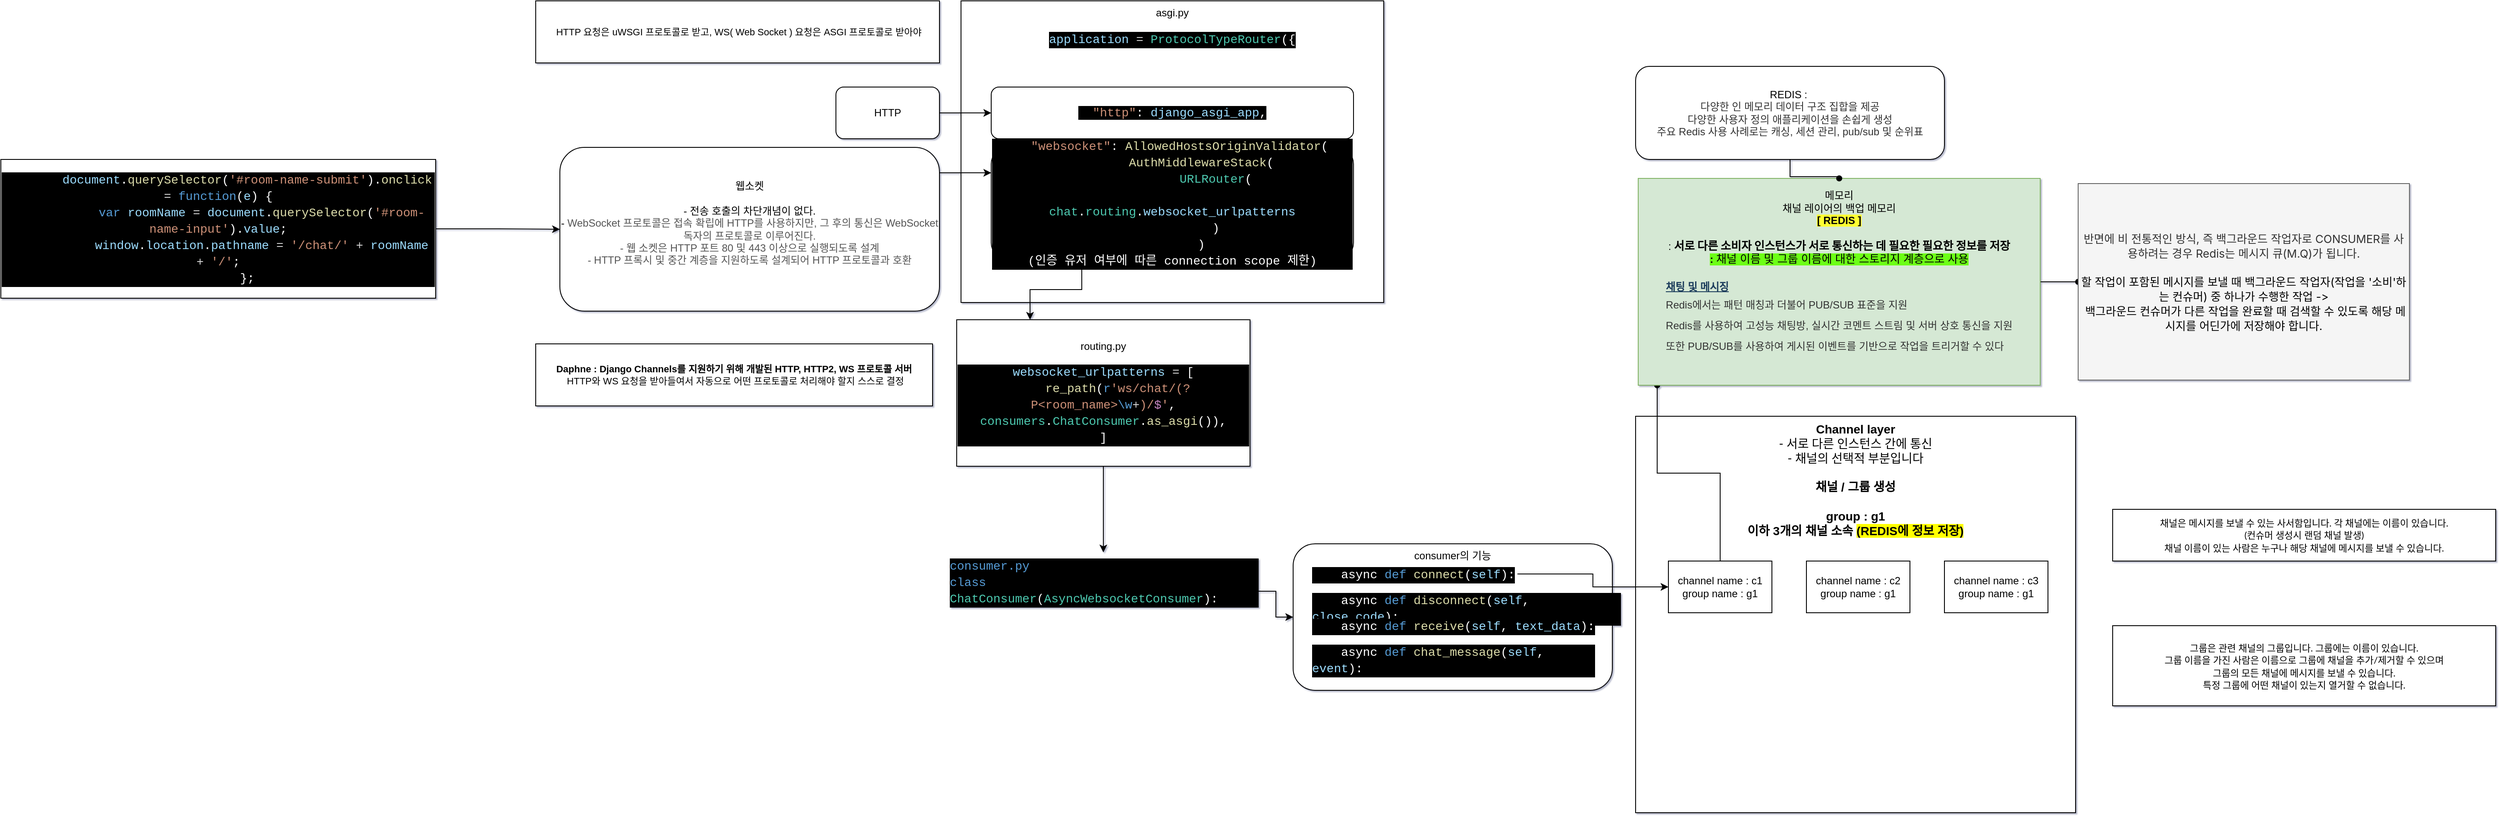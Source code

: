 <mxfile version="18.0.3" type="github">
  <diagram id="NPFsqB44y0v2ecBJwlY3" name="Page-1">
    <mxGraphModel dx="3076" dy="697" grid="1" gridSize="12" guides="1" tooltips="1" connect="1" arrows="1" fold="1" page="1" pageScale="1" pageWidth="827" pageHeight="1169" math="0" shadow="1">
      <root>
        <mxCell id="0" />
        <mxCell id="1" parent="0" />
        <mxCell id="fisEKcdaARFLmrejdQHy-31" value="&lt;font style=&quot;font-size: 14px;&quot;&gt;Channel layer &lt;span style=&quot;background-color: rgb(248, 249, 250);&quot;&gt;&lt;br&gt;&lt;/span&gt;&lt;/font&gt;&lt;div style=&quot;text-align: center; font-size: 14px;&quot;&gt;&lt;span style=&quot;background-color: rgb(255, 255, 255); font-family: Lato, proxima-nova, &amp;quot;Helvetica Neue&amp;quot;, Arial, sans-serif; font-weight: 400; text-align: left;&quot;&gt;&lt;font style=&quot;font-size: 14px;&quot;&gt;- 서로 다른 인스턴스 간에 통신&lt;/font&gt;&lt;/span&gt;&lt;/div&gt;&lt;div style=&quot;text-align: center; font-size: 14px;&quot;&gt;&lt;/div&gt;&lt;font style=&quot;font-size: 14px;&quot;&gt;&lt;span style=&quot;font-family: Lato, proxima-nova, &amp;quot;Helvetica Neue&amp;quot;, Arial, sans-serif; font-weight: 400; text-align: left; background-color: rgb(255, 255, 255);&quot;&gt;- 채널의 선택적 부분입니다&lt;br&gt;&lt;/span&gt;&lt;br&gt;채널 / 그룹 생성&lt;br&gt;&lt;br&gt;group : g1 &lt;br&gt;이하 3개의 채널 소속 &lt;span style=&quot;background-color: rgb(255, 255, 0);&quot;&gt;(REDIS에 정보 저장)&lt;/span&gt;&lt;/font&gt;" style="rounded=0;whiteSpace=wrap;html=1;labelBackgroundColor=none;verticalAlign=top;fontStyle=1" parent="1" vertex="1">
          <mxGeometry x="1007" y="552" width="510" height="460" as="geometry" />
        </mxCell>
        <mxCell id="fisEKcdaARFLmrejdQHy-23" value="consumer의 기능" style="rounded=1;whiteSpace=wrap;html=1;verticalAlign=top;" parent="1" vertex="1">
          <mxGeometry x="610" y="700" width="370" height="170" as="geometry" />
        </mxCell>
        <mxCell id="fisEKcdaARFLmrejdQHy-13" value="asgi.py&lt;br&gt;&lt;br&gt;&lt;div style=&quot;color: rgb(255, 255, 255); background-color: rgb(0, 0, 0); font-family: Consolas, &amp;quot;Courier New&amp;quot;, monospace; font-size: 14px; line-height: 19px;&quot;&gt;&lt;div&gt;&lt;span style=&quot;color: #9cdcfe;&quot;&gt;application&lt;/span&gt; &lt;span style=&quot;color: #d4d4d4;&quot;&gt;=&lt;/span&gt; &lt;span style=&quot;color: #4ec9b0;&quot;&gt;ProtocolTypeRouter&lt;/span&gt;({&lt;/div&gt;&lt;div&gt;&lt;span style=&quot;color: #9cdcfe;&quot;&gt;&lt;/span&gt;&lt;/div&gt;&lt;/div&gt;" style="rounded=0;whiteSpace=wrap;html=1;verticalAlign=top;" parent="1" vertex="1">
          <mxGeometry x="225" y="70" width="490" height="350" as="geometry" />
        </mxCell>
        <mxCell id="fisEKcdaARFLmrejdQHy-2" value="HTTP" style="rounded=1;whiteSpace=wrap;html=1;" parent="1" vertex="1">
          <mxGeometry x="80" y="170" width="120" height="60" as="geometry" />
        </mxCell>
        <mxCell id="fisEKcdaARFLmrejdQHy-3" value="&lt;font style=&quot;font-size: 12px;&quot;&gt;웹소켓&lt;br&gt;&lt;br style=&quot;&quot;&gt;- 전송 호출의 차단개념이 없다.&lt;br style=&quot;&quot;&gt;-&amp;nbsp;&lt;span style=&quot;color: rgb(85, 85, 85); font-family: &amp;quot;Malgun Gothic&amp;quot;, &amp;quot;맑은 고딕&amp;quot;, 굴림, gulim, 돋움, dotum, &amp;quot;Microsoft NeoGothic&amp;quot;, &amp;quot;Droid sans&amp;quot;, sans-serif; background-color: rgb(255, 255, 255);&quot;&gt;WebSocket 프로토콜은 접속 확립에 HTTP를 사용하지만, 그 후의 통신은 WebSocket 독자의 프로토콜로 이루어진다.&lt;br&gt;-&amp;nbsp;&lt;/span&gt;&lt;span style=&quot;color: rgb(85, 85, 85); font-family: &amp;quot;Noto Sans KR&amp;quot;, Arial, &amp;quot;Apple SD Gothic Neo&amp;quot;, &amp;quot;Malgun Gothic&amp;quot;, &amp;quot;맑은 고딕&amp;quot;, &amp;quot;Nanum Gothic&amp;quot;, Dotum, 돋움, Helvetica, sans-serif;&quot;&gt;웹 소켓은 HTTP 포트 80 및 443 이상으로 실행되도록 설계&lt;br&gt;&lt;/span&gt;&lt;span style=&quot;color: rgb(85, 85, 85); font-family: &amp;quot;Malgun Gothic&amp;quot;, &amp;quot;맑은 고딕&amp;quot;, 굴림, gulim, 돋움, dotum, &amp;quot;Microsoft NeoGothic&amp;quot;, &amp;quot;Droid sans&amp;quot;, sans-serif; background-color: rgb(255, 255, 255);&quot;&gt;-&amp;nbsp;&lt;/span&gt;&lt;span style=&quot;color: rgb(85, 85, 85); font-family: &amp;quot;Noto Sans KR&amp;quot;, Arial, &amp;quot;Apple SD Gothic Neo&amp;quot;, &amp;quot;Malgun Gothic&amp;quot;, &amp;quot;맑은 고딕&amp;quot;, &amp;quot;Nanum Gothic&amp;quot;, Dotum, 돋움, Helvetica, sans-serif;&quot;&gt;HTTP 프록시 및 중간 계층을 지원하도록 설계되어 HTTP 프로토콜과 호환&lt;br&gt;&lt;/span&gt;&lt;/font&gt;&lt;span style=&quot;color: rgb(85, 85, 85); font-family: &amp;quot;Malgun Gothic&amp;quot;, &amp;quot;맑은 고딕&amp;quot;, 굴림, gulim, 돋움, dotum, &amp;quot;Microsoft NeoGothic&amp;quot;, &amp;quot;Droid sans&amp;quot;, sans-serif; font-size: 12px; background-color: rgb(255, 255, 255);&quot;&gt;&lt;br&gt;&lt;/span&gt;" style="rounded=1;whiteSpace=wrap;html=1;fontSize=12;align=center;" parent="1" vertex="1">
          <mxGeometry x="-240" y="240" width="440" height="190" as="geometry" />
        </mxCell>
        <mxCell id="fisEKcdaARFLmrejdQHy-5" value="&lt;span style=&quot;background-color: rgb(0, 0, 0); font-family: Consolas, &amp;quot;Courier New&amp;quot;, monospace; font-size: 14px; color: rgb(156, 220, 254);&quot;&gt;&amp;nbsp;&amp;nbsp;&lt;/span&gt;&lt;span style=&quot;background-color: rgb(0, 0, 0); font-family: Consolas, &amp;quot;Courier New&amp;quot;, monospace; font-size: 14px; color: rgb(206, 145, 120);&quot;&gt;&quot;http&quot;&lt;/span&gt;&lt;span style=&quot;background-color: rgb(0, 0, 0); color: rgb(255, 255, 255); font-family: Consolas, &amp;quot;Courier New&amp;quot;, monospace; font-size: 14px;&quot;&gt;: &lt;/span&gt;&lt;span style=&quot;background-color: rgb(0, 0, 0); font-family: Consolas, &amp;quot;Courier New&amp;quot;, monospace; font-size: 14px; color: rgb(156, 220, 254);&quot;&gt;django_asgi_app&lt;/span&gt;&lt;span style=&quot;background-color: rgb(0, 0, 0); color: rgb(255, 255, 255); font-family: Consolas, &amp;quot;Courier New&amp;quot;, monospace; font-size: 14px;&quot;&gt;,&lt;/span&gt;&lt;br&gt;&lt;div style=&quot;color: rgb(255, 255, 255); background-color: rgb(0, 0, 0); font-family: Consolas, &amp;quot;Courier New&amp;quot;, monospace; font-size: 14px; line-height: 19px;&quot;&gt;&lt;div&gt;&lt;span style=&quot;color: #9cdcfe;&quot;&gt;&lt;/span&gt;&lt;/div&gt;&lt;/div&gt;" style="rounded=1;whiteSpace=wrap;html=1;" parent="1" vertex="1">
          <mxGeometry x="260" y="170" width="420" height="60" as="geometry" />
        </mxCell>
        <mxCell id="fisEKcdaARFLmrejdQHy-29" style="edgeStyle=orthogonalEdgeStyle;rounded=0;orthogonalLoop=1;jettySize=auto;html=1;exitX=0.25;exitY=1;exitDx=0;exitDy=0;entryX=0.25;entryY=0;entryDx=0;entryDy=0;" parent="1" source="fisEKcdaARFLmrejdQHy-6" target="fisEKcdaARFLmrejdQHy-12" edge="1">
          <mxGeometry relative="1" as="geometry" />
        </mxCell>
        <mxCell id="fisEKcdaARFLmrejdQHy-6" value="&lt;div style=&quot;color: rgb(255, 255, 255); background-color: rgb(0, 0, 0); font-family: Consolas, &amp;quot;Courier New&amp;quot;, monospace; font-size: 14px; line-height: 19px;&quot;&gt;&lt;div&gt;&lt;span style=&quot;color: #9cdcfe;&quot;&gt;&amp;nbsp; &lt;/span&gt;&lt;span style=&quot;color: #ce9178;&quot;&gt;&quot;websocket&quot;&lt;/span&gt;: &lt;span style=&quot;color: #dcdcaa;&quot;&gt;AllowedHostsOriginValidator&lt;/span&gt;(&lt;/div&gt;&lt;div&gt;&amp;nbsp; &amp;nbsp; &amp;nbsp; &amp;nbsp; &lt;span style=&quot;color: #dcdcaa;&quot;&gt;AuthMiddlewareStack&lt;/span&gt;(&lt;/div&gt;&lt;div&gt;&amp;nbsp; &amp;nbsp; &amp;nbsp; &amp;nbsp; &amp;nbsp; &amp;nbsp; &lt;span style=&quot;color: #4ec9b0;&quot;&gt;URLRouter&lt;/span&gt;(&lt;/div&gt;&lt;div&gt;&amp;nbsp; &amp;nbsp; &amp;nbsp; &amp;nbsp; &amp;nbsp; &amp;nbsp; &amp;nbsp; &amp;nbsp; &lt;span style=&quot;color: #4ec9b0;&quot;&gt;chat&lt;/span&gt;.&lt;span style=&quot;color: #4ec9b0;&quot;&gt;routing&lt;/span&gt;.&lt;span style=&quot;color: #9cdcfe;&quot;&gt;websocket_urlpatterns&lt;/span&gt;&lt;/div&gt;&lt;div&gt;&amp;nbsp; &amp;nbsp; &amp;nbsp; &amp;nbsp; &amp;nbsp; &amp;nbsp; )&lt;/div&gt;&lt;div&gt;&amp;nbsp; &amp;nbsp; &amp;nbsp; &amp;nbsp; )&lt;br&gt;(인증 유저 여부에 따른 connection scope 제한)&lt;/div&gt;&lt;/div&gt;" style="rounded=1;whiteSpace=wrap;html=1;" parent="1" vertex="1">
          <mxGeometry x="260" y="240" width="420" height="130" as="geometry" />
        </mxCell>
        <mxCell id="fisEKcdaARFLmrejdQHy-8" value="" style="endArrow=classic;html=1;rounded=0;exitX=1;exitY=0.5;exitDx=0;exitDy=0;entryX=0;entryY=0.5;entryDx=0;entryDy=0;" parent="1" source="fisEKcdaARFLmrejdQHy-2" target="fisEKcdaARFLmrejdQHy-5" edge="1">
          <mxGeometry width="50" height="50" relative="1" as="geometry">
            <mxPoint x="380" y="390" as="sourcePoint" />
            <mxPoint x="430" y="340" as="targetPoint" />
          </mxGeometry>
        </mxCell>
        <mxCell id="fisEKcdaARFLmrejdQHy-9" value="" style="endArrow=classic;html=1;rounded=0;exitX=1;exitY=0.5;exitDx=0;exitDy=0;entryX=0;entryY=0.5;entryDx=0;entryDy=0;" parent="1" edge="1">
          <mxGeometry width="50" height="50" relative="1" as="geometry">
            <mxPoint x="200" y="269.5" as="sourcePoint" />
            <mxPoint x="260" y="269.5" as="targetPoint" />
          </mxGeometry>
        </mxCell>
        <mxCell id="fisEKcdaARFLmrejdQHy-25" style="edgeStyle=orthogonalEdgeStyle;rounded=0;orthogonalLoop=1;jettySize=auto;html=1;exitX=0.5;exitY=1;exitDx=0;exitDy=0;entryX=0.5;entryY=0;entryDx=0;entryDy=0;" parent="1" source="fisEKcdaARFLmrejdQHy-12" target="fisEKcdaARFLmrejdQHy-14" edge="1">
          <mxGeometry relative="1" as="geometry" />
        </mxCell>
        <mxCell id="fisEKcdaARFLmrejdQHy-12" value="routing.py&lt;br&gt;&lt;br&gt;&lt;div style=&quot;color: rgb(255, 255, 255); background-color: rgb(0, 0, 0); font-family: Consolas, &amp;quot;Courier New&amp;quot;, monospace; font-size: 14px; line-height: 19px;&quot;&gt;&lt;div&gt;&lt;span style=&quot;color: #9cdcfe;&quot;&gt;websocket_urlpatterns&lt;/span&gt; &lt;span style=&quot;color: #d4d4d4;&quot;&gt;=&lt;/span&gt; [&lt;/div&gt;&lt;div&gt;&amp;nbsp; &amp;nbsp; &lt;span style=&quot;color: #dcdcaa;&quot;&gt;re_path&lt;/span&gt;(&lt;span style=&quot;color: #569cd6;&quot;&gt;r&lt;/span&gt;&lt;span style=&quot;color: #ce9178;&quot;&gt;&#39;ws/chat/(?P&amp;lt;room_name&amp;gt;&lt;/span&gt;&lt;span style=&quot;color: #569cd6;&quot;&gt;\w&lt;/span&gt;&lt;span style=&quot;color: #d4d4d4;&quot;&gt;+&lt;/span&gt;&lt;span style=&quot;color: #ce9178;&quot;&gt;)/&lt;/span&gt;&lt;span style=&quot;color: #c586c0;&quot;&gt;$&lt;/span&gt;&lt;span style=&quot;color: #ce9178;&quot;&gt;&#39;&lt;/span&gt;, &lt;span style=&quot;color: #4ec9b0;&quot;&gt;consumers&lt;/span&gt;.&lt;span style=&quot;color: #4ec9b0;&quot;&gt;ChatConsumer&lt;/span&gt;.&lt;span style=&quot;color: #dcdcaa;&quot;&gt;as_asgi&lt;/span&gt;()),&lt;/div&gt;&lt;div&gt;]&lt;/div&gt;&lt;/div&gt;" style="rounded=0;whiteSpace=wrap;html=1;" parent="1" vertex="1">
          <mxGeometry x="220" y="440" width="340" height="170" as="geometry" />
        </mxCell>
        <mxCell id="fisEKcdaARFLmrejdQHy-24" style="edgeStyle=orthogonalEdgeStyle;rounded=0;orthogonalLoop=1;jettySize=auto;html=1;exitX=1;exitY=0.75;exitDx=0;exitDy=0;entryX=0;entryY=0.5;entryDx=0;entryDy=0;" parent="1" source="fisEKcdaARFLmrejdQHy-14" target="fisEKcdaARFLmrejdQHy-23" edge="1">
          <mxGeometry relative="1" as="geometry" />
        </mxCell>
        <mxCell id="fisEKcdaARFLmrejdQHy-14" value="&lt;div style=&quot;color: rgb(255, 255, 255); background-color: rgb(0, 0, 0); font-family: Consolas, &amp;quot;Courier New&amp;quot;, monospace; font-weight: normal; font-size: 14px; line-height: 19px;&quot;&gt;&lt;div&gt;&lt;span style=&quot;color: #569cd6;&quot;&gt;consumer.py&lt;br&gt;class&lt;/span&gt;&lt;span style=&quot;color: #ffffff;&quot;&gt; &lt;/span&gt;&lt;span style=&quot;color: #4ec9b0;&quot;&gt;ChatConsumer&lt;/span&gt;&lt;span style=&quot;color: #ffffff;&quot;&gt;(&lt;/span&gt;&lt;span style=&quot;color: #4ec9b0;&quot;&gt;AsyncWebsocketConsumer&lt;/span&gt;&lt;span style=&quot;color: #ffffff;&quot;&gt;):&lt;/span&gt;&lt;/div&gt;&lt;/div&gt;" style="text;whiteSpace=wrap;html=1;" parent="1" vertex="1">
          <mxGeometry x="210" y="710" width="360" height="60" as="geometry" />
        </mxCell>
        <mxCell id="fisEKcdaARFLmrejdQHy-30" style="edgeStyle=orthogonalEdgeStyle;rounded=0;orthogonalLoop=1;jettySize=auto;html=1;exitX=1;exitY=0.5;exitDx=0;exitDy=0;entryX=0;entryY=0.5;entryDx=0;entryDy=0;" parent="1" source="fisEKcdaARFLmrejdQHy-18" target="fisEKcdaARFLmrejdQHy-26" edge="1">
          <mxGeometry relative="1" as="geometry" />
        </mxCell>
        <mxCell id="fisEKcdaARFLmrejdQHy-18" value="&lt;div style=&quot;color: rgb(255, 255, 255); background-color: rgb(0, 0, 0); font-family: Consolas, &amp;quot;Courier New&amp;quot;, monospace; font-weight: normal; font-size: 14px; line-height: 19px;&quot;&gt;&lt;div&gt;&lt;span style=&quot;color: #ffffff;&quot;&gt;&amp;nbsp; &amp;nbsp; async &lt;/span&gt;&lt;span style=&quot;color: #569cd6;&quot;&gt;def&lt;/span&gt;&lt;span style=&quot;color: #ffffff;&quot;&gt; &lt;/span&gt;&lt;span style=&quot;color: #dcdcaa;&quot;&gt;connect&lt;/span&gt;&lt;span style=&quot;color: #ffffff;&quot;&gt;(&lt;/span&gt;&lt;span style=&quot;color: #9cdcfe;&quot;&gt;self&lt;/span&gt;&lt;span style=&quot;color: #ffffff;&quot;&gt;):&lt;/span&gt;&lt;/div&gt;&lt;div&gt;&lt;span style=&quot;color: #ffffff;&quot;&gt;&lt;/span&gt;&lt;/div&gt;&lt;/div&gt;" style="text;whiteSpace=wrap;html=1;" parent="1" vertex="1">
          <mxGeometry x="630" y="720" width="240" height="30" as="geometry" />
        </mxCell>
        <mxCell id="fisEKcdaARFLmrejdQHy-19" value="&lt;div style=&quot;color: rgb(255, 255, 255); background-color: rgb(0, 0, 0); font-family: Consolas, &amp;quot;Courier New&amp;quot;, monospace; font-weight: normal; font-size: 14px; line-height: 19px;&quot;&gt;&lt;div&gt;&lt;span style=&quot;color: #ffffff;&quot;&gt;&amp;nbsp; &amp;nbsp; async &lt;/span&gt;&lt;span style=&quot;color: #569cd6;&quot;&gt;def&lt;/span&gt;&lt;span style=&quot;color: #ffffff;&quot;&gt; &lt;/span&gt;&lt;span style=&quot;color: #dcdcaa;&quot;&gt;disconnect&lt;/span&gt;&lt;span style=&quot;color: #ffffff;&quot;&gt;(&lt;/span&gt;&lt;span style=&quot;color: #9cdcfe;&quot;&gt;self&lt;/span&gt;&lt;span style=&quot;color: #ffffff;&quot;&gt;, &lt;/span&gt;&lt;span style=&quot;color: #9cdcfe;&quot;&gt;close_code&lt;/span&gt;&lt;span style=&quot;color: #ffffff;&quot;&gt;):&lt;/span&gt;&lt;/div&gt;&lt;div&gt;&lt;span style=&quot;color: #ffffff;&quot;&gt;&lt;/span&gt;&lt;/div&gt;&lt;/div&gt;" style="text;whiteSpace=wrap;html=1;" parent="1" vertex="1">
          <mxGeometry x="630" y="750" width="360" height="30" as="geometry" />
        </mxCell>
        <mxCell id="fisEKcdaARFLmrejdQHy-21" value="&lt;div style=&quot;color: rgb(255, 255, 255); background-color: rgb(0, 0, 0); font-family: Consolas, &amp;quot;Courier New&amp;quot;, monospace; font-weight: normal; font-size: 14px; line-height: 19px;&quot;&gt;&lt;div&gt;&lt;span style=&quot;color: #ffffff;&quot;&gt;&amp;nbsp; &amp;nbsp; async &lt;/span&gt;&lt;span style=&quot;color: #569cd6;&quot;&gt;def&lt;/span&gt;&lt;span style=&quot;color: #ffffff;&quot;&gt; &lt;/span&gt;&lt;span style=&quot;color: #dcdcaa;&quot;&gt;receive&lt;/span&gt;&lt;span style=&quot;color: #ffffff;&quot;&gt;(&lt;/span&gt;&lt;span style=&quot;color: #9cdcfe;&quot;&gt;self&lt;/span&gt;&lt;span style=&quot;color: #ffffff;&quot;&gt;, &lt;/span&gt;&lt;span style=&quot;color: #9cdcfe;&quot;&gt;text_data&lt;/span&gt;&lt;span style=&quot;color: #ffffff;&quot;&gt;):&lt;/span&gt;&lt;/div&gt;&lt;div&gt;&lt;span style=&quot;color: #ffffff;&quot;&gt;&lt;/span&gt;&lt;/div&gt;&lt;/div&gt;" style="text;whiteSpace=wrap;html=1;" parent="1" vertex="1">
          <mxGeometry x="630" y="780" width="330" height="30" as="geometry" />
        </mxCell>
        <mxCell id="fisEKcdaARFLmrejdQHy-22" value="&lt;div style=&quot;color: rgb(255, 255, 255); background-color: rgb(0, 0, 0); font-family: Consolas, &amp;quot;Courier New&amp;quot;, monospace; font-weight: normal; font-size: 14px; line-height: 19px;&quot;&gt;&lt;div&gt;&lt;span style=&quot;color: #ffffff;&quot;&gt;&amp;nbsp; &amp;nbsp; async &lt;/span&gt;&lt;span style=&quot;color: #569cd6;&quot;&gt;def&lt;/span&gt;&lt;span style=&quot;color: #ffffff;&quot;&gt; &lt;/span&gt;&lt;span style=&quot;color: #dcdcaa;&quot;&gt;chat_message&lt;/span&gt;&lt;span style=&quot;color: #ffffff;&quot;&gt;(&lt;/span&gt;&lt;span style=&quot;color: #9cdcfe;&quot;&gt;self&lt;/span&gt;&lt;span style=&quot;color: #ffffff;&quot;&gt;, &lt;/span&gt;&lt;span style=&quot;color: #9cdcfe;&quot;&gt;event&lt;/span&gt;&lt;span style=&quot;color: #ffffff;&quot;&gt;):&lt;/span&gt;&lt;/div&gt;&lt;div&gt;&lt;span style=&quot;color: #ffffff;&quot;&gt;&lt;/span&gt;&lt;/div&gt;&lt;/div&gt;" style="text;whiteSpace=wrap;html=1;" parent="1" vertex="1">
          <mxGeometry x="630" y="810" width="330" height="30" as="geometry" />
        </mxCell>
        <mxCell id="fisEKcdaARFLmrejdQHy-39" style="edgeStyle=orthogonalEdgeStyle;rounded=0;orthogonalLoop=1;jettySize=auto;html=1;exitX=0.5;exitY=0;exitDx=0;exitDy=0;fontSize=14;endArrow=oval;endFill=1;" parent="1" source="fisEKcdaARFLmrejdQHy-26" target="fisEKcdaARFLmrejdQHy-34" edge="1">
          <mxGeometry relative="1" as="geometry">
            <Array as="points">
              <mxPoint x="1105" y="618" />
              <mxPoint x="1032" y="618" />
            </Array>
          </mxGeometry>
        </mxCell>
        <mxCell id="fisEKcdaARFLmrejdQHy-26" value="channel name : c1&lt;br&gt;group name : g1" style="rounded=0;whiteSpace=wrap;html=1;labelBackgroundColor=none;" parent="1" vertex="1">
          <mxGeometry x="1045" y="720" width="120" height="60" as="geometry" />
        </mxCell>
        <mxCell id="fisEKcdaARFLmrejdQHy-32" value="channel name : c2&lt;br&gt;group name : g1" style="rounded=0;whiteSpace=wrap;html=1;labelBackgroundColor=none;" parent="1" vertex="1">
          <mxGeometry x="1205" y="720" width="120" height="60" as="geometry" />
        </mxCell>
        <mxCell id="fisEKcdaARFLmrejdQHy-33" value="channel name : c3&lt;br&gt;group name : g1" style="rounded=0;whiteSpace=wrap;html=1;labelBackgroundColor=none;" parent="1" vertex="1">
          <mxGeometry x="1365" y="720" width="120" height="60" as="geometry" />
        </mxCell>
        <mxCell id="fisEKcdaARFLmrejdQHy-41" value="" style="edgeStyle=orthogonalEdgeStyle;rounded=0;orthogonalLoop=1;jettySize=auto;html=1;fontSize=14;endArrow=oval;endFill=1;" parent="1" source="fisEKcdaARFLmrejdQHy-34" target="fisEKcdaARFLmrejdQHy-40" edge="1">
          <mxGeometry relative="1" as="geometry" />
        </mxCell>
        <mxCell id="fisEKcdaARFLmrejdQHy-34" value="&lt;font style=&quot;font-size: 12px;&quot;&gt;메모리&lt;br&gt;채널 레이어의 백업 메모리&lt;br&gt;&lt;span style=&quot;background-color: rgb(255, 255, 51);&quot;&gt;&lt;b&gt;[ REDIS ]&lt;br&gt;&lt;/b&gt;&lt;/span&gt;&lt;br&gt;:&amp;nbsp;&lt;b&gt;&lt;span style=&quot;font-family: -apple-system, BlinkMacSystemFont, &amp;quot;Segoe UI Adjusted&amp;quot;, &amp;quot;Segoe UI&amp;quot;, &amp;quot;Liberation Sans&amp;quot;, sans-serif; font-size: 13px; text-align: left;&quot;&gt;서로 다른 소비자 인스턴스가 서로 통신하는 데 필요한 필요한 정보를 저장&lt;br&gt;&lt;/span&gt;&lt;span style=&quot;background-color: rgb(108, 255, 23);&quot;&gt;:&amp;nbsp;&lt;/span&gt;&lt;/b&gt;&lt;span style=&quot;background-color: rgb(108, 255, 23);&quot;&gt;&lt;span style=&quot;font-family: -apple-system, BlinkMacSystemFont, &amp;quot;Segoe UI Adjusted&amp;quot;, &amp;quot;Segoe UI&amp;quot;, &amp;quot;Liberation Sans&amp;quot;, sans-serif; font-size: 13px; text-align: left;&quot;&gt;채널 이름 및 그룹 이름에 대한 스토리지 계층으로 사용&lt;/span&gt;&lt;b&gt;&lt;br&gt;&lt;/b&gt;&lt;/span&gt;&lt;br&gt;&lt;/font&gt;&lt;div style=&quot;box-sizing: border-box; direction: ltr; color: rgb(51, 51, 51); font-family: &amp;quot;Malgun Gothic&amp;quot;, sans-serif; text-align: left;&quot; class=&quot;title-wrapper&quot;&gt;&lt;div style=&quot;box-sizing: border-box; direction: ltr; width: auto; max-width: none; margin: 0px -10px; min-width: 0px;&quot; class=&quot;row title&quot;&gt;&lt;div style=&quot;box-sizing: border-box; direction: ltr; float: left; min-height: 2px; padding: 0px 10px; position: relative; width: 292.984px;&quot; class=&quot;twelve columns&quot;&gt;&lt;h3 style=&quot;box-sizing: border-box; margin: 0px; line-height: 1.3em; color: rgb(31, 61, 92); text-rendering: optimizelegibility;&quot; id=&quot;채팅_및_메시징_&quot;&gt;&lt;a style=&quot;box-sizing: border-box; color: inherit; font-size: 12px;&quot; name=&quot;채팅_및_메시징_&quot;&gt;&lt;font style=&quot;font-size: 12px;&quot;&gt;채팅 및 메시징&lt;/font&gt;&lt;/a&gt;&lt;/h3&gt;&lt;/div&gt;&lt;/div&gt;&lt;/div&gt;&lt;div style=&quot;box-sizing: border-box; direction: ltr; margin-bottom: 25px; font-family: &amp;quot;Malgun Gothic&amp;quot;, sans-serif; color: rgb(51, 51, 51); text-align: left;&quot; class=&quot;aws-text-box&quot;&gt;&lt;div style=&quot;box-sizing: border-box; direction: ltr;&quot;&gt;&lt;p style=&quot;box-sizing: border-box; margin: 0px 0px 0.8em;&quot;&gt;&lt;font style=&quot;font-size: 12px;&quot;&gt;&lt;br&gt;&lt;/font&gt;&lt;/p&gt;&lt;p style=&quot;box-sizing: border-box; margin: 0px 0px 0.8em;&quot;&gt;&lt;font style=&quot;font-size: 12px;&quot;&gt;Redis에서는 패턴 매칭과 더불어 PUB/SUB 표준을 지원&lt;/font&gt;&lt;/p&gt;&lt;p style=&quot;box-sizing: border-box; margin: 0px 0px 0.8em;&quot;&gt;&lt;font style=&quot;font-size: 12px;&quot;&gt;Redis를 사용하여 고성능 채팅방, 실시간 코멘트 스트림 및 서버 상호 통신을 지원&lt;/font&gt;&lt;/p&gt;&lt;p style=&quot;box-sizing: border-box; margin: 0px 0px 0.8em;&quot;&gt;&lt;font style=&quot;font-size: 12px;&quot;&gt;또한 PUB/SUB를 사용하여 게시된 이벤트를 기반으로 작업을 트리거할 수 있다&lt;/font&gt;&lt;/p&gt;&lt;/div&gt;&lt;/div&gt;" style="whiteSpace=wrap;html=1;labelBackgroundColor=none;labelBorderColor=none;fillColor=#d5e8d4;strokeColor=#82b366;" parent="1" vertex="1">
          <mxGeometry x="1010" y="276" width="466" height="240" as="geometry" />
        </mxCell>
        <mxCell id="fisEKcdaARFLmrejdQHy-40" value="&lt;span style=&quot;font-family: -apple-system, BlinkMacSystemFont, &amp;quot;Segoe UI Adjusted&amp;quot;, &amp;quot;Segoe UI&amp;quot;, &amp;quot;Liberation Sans&amp;quot;, sans-serif; font-size: 13px; text-align: left;&quot;&gt;반면에 비 전통적인 방식, 즉 백그라운드 작업자로 CONSUMER를 사용하려는 경우 Redis는 메시지 큐(M.Q)가 됩니다.&lt;br&gt;&lt;br&gt;&lt;/span&gt;&lt;span style=&quot;color: rgb(0, 0, 0); font-family: -apple-system, BlinkMacSystemFont, &amp;quot;Segoe UI Adjusted&amp;quot;, &amp;quot;Segoe UI&amp;quot;, &amp;quot;Liberation Sans&amp;quot;, sans-serif; font-size: 13px; text-align: left;&quot;&gt;할 작업이 포함된 메시지를 보낼 때 백그라운드 작업자(작업을 &#39;소비&#39;하는 컨슈머) 중 하나가 수행한 작업 -&amp;gt;&lt;br&gt;&amp;nbsp;백그라운드 컨슈머가 다른 작업을 완료할 때 검색할 수 있도록 해당 메시지를 어딘가에 저장해야 합니다.&lt;/span&gt;&lt;span style=&quot;font-family: -apple-system, BlinkMacSystemFont, &amp;quot;Segoe UI Adjusted&amp;quot;, &amp;quot;Segoe UI&amp;quot;, &amp;quot;Liberation Sans&amp;quot;, sans-serif; font-size: 13px; text-align: left;&quot;&gt;&lt;br&gt;&lt;/span&gt;" style="whiteSpace=wrap;html=1;labelBackgroundColor=none;labelBorderColor=none;fontSize=14;fillColor=#f5f5f5;fontColor=#333333;strokeColor=#666666;" parent="1" vertex="1">
          <mxGeometry x="1520" y="282" width="384" height="228" as="geometry" />
        </mxCell>
        <mxCell id="fisEKcdaARFLmrejdQHy-45" value="" style="edgeStyle=orthogonalEdgeStyle;rounded=0;orthogonalLoop=1;jettySize=auto;html=1;fontSize=12;endArrow=oval;endFill=1;" parent="1" source="fisEKcdaARFLmrejdQHy-44" target="fisEKcdaARFLmrejdQHy-34" edge="1">
          <mxGeometry relative="1" as="geometry" />
        </mxCell>
        <mxCell id="fisEKcdaARFLmrejdQHy-44" value="&lt;span style=&quot;&quot;&gt;REDIS :&amp;nbsp;&lt;/span&gt;&lt;br style=&quot;&quot;&gt;&lt;span style=&quot;color: rgb(51, 51, 51); font-family: &amp;quot;Malgun Gothic&amp;quot;, sans-serif; text-align: left;&quot;&gt;다양한 인 메모리 데이터 구조 집합을 제공&lt;br&gt;다양한 사용자 정의 애플리케이션을 손쉽게 생성&lt;br&gt;주요 Redis 사용 사례로는 캐싱, 세션 관리, pub/sub 및 순위표&lt;/span&gt;" style="rounded=1;whiteSpace=wrap;html=1;labelBackgroundColor=none;labelBorderColor=none;fontSize=12;" parent="1" vertex="1">
          <mxGeometry x="1007" y="146" width="358" height="108" as="geometry" />
        </mxCell>
        <mxCell id="3Suzo0Az5EUJh5K1zyQp-2" style="edgeStyle=orthogonalEdgeStyle;rounded=0;orthogonalLoop=1;jettySize=auto;html=1;exitX=1;exitY=0.5;exitDx=0;exitDy=0;entryX=0;entryY=0.5;entryDx=0;entryDy=0;" edge="1" parent="1" source="3Suzo0Az5EUJh5K1zyQp-1" target="fisEKcdaARFLmrejdQHy-3">
          <mxGeometry relative="1" as="geometry" />
        </mxCell>
        <mxCell id="3Suzo0Az5EUJh5K1zyQp-1" value="&lt;div style=&quot;color: rgb(255, 255, 255); background-color: rgb(0, 0, 0); font-family: Consolas, &amp;quot;Courier New&amp;quot;, monospace; font-size: 14px; line-height: 19px;&quot;&gt;&lt;div&gt;&amp;nbsp; &amp;nbsp; &amp;nbsp; &amp;nbsp; &lt;span style=&quot;color: #9cdcfe;&quot;&gt;document&lt;/span&gt;.&lt;span style=&quot;color: #dcdcaa;&quot;&gt;querySelector&lt;/span&gt;(&lt;span style=&quot;color: #ce9178;&quot;&gt;&#39;#room-name-submit&#39;&lt;/span&gt;).&lt;span style=&quot;color: #dcdcaa;&quot;&gt;onclick&lt;/span&gt; &lt;span style=&quot;color: #d4d4d4;&quot;&gt;=&lt;/span&gt; &lt;span style=&quot;color: #569cd6;&quot;&gt;function&lt;/span&gt;(&lt;span style=&quot;color: #9cdcfe;&quot;&gt;e&lt;/span&gt;) {&lt;/div&gt;&lt;div&gt;&amp;nbsp; &amp;nbsp; &amp;nbsp; &amp;nbsp; &amp;nbsp; &amp;nbsp; &lt;span style=&quot;color: #569cd6;&quot;&gt;var&lt;/span&gt; &lt;span style=&quot;color: #9cdcfe;&quot;&gt;roomName&lt;/span&gt; &lt;span style=&quot;color: #d4d4d4;&quot;&gt;=&lt;/span&gt; &lt;span style=&quot;color: #9cdcfe;&quot;&gt;document&lt;/span&gt;.&lt;span style=&quot;color: #dcdcaa;&quot;&gt;querySelector&lt;/span&gt;(&lt;span style=&quot;color: #ce9178;&quot;&gt;&#39;#room-name-input&#39;&lt;/span&gt;).&lt;span style=&quot;color: #9cdcfe;&quot;&gt;value&lt;/span&gt;;&lt;/div&gt;&lt;div&gt;&amp;nbsp; &amp;nbsp; &amp;nbsp; &amp;nbsp; &amp;nbsp; &amp;nbsp; &lt;span style=&quot;color: #9cdcfe;&quot;&gt;window&lt;/span&gt;.&lt;span style=&quot;color: #9cdcfe;&quot;&gt;location&lt;/span&gt;.&lt;span style=&quot;color: #9cdcfe;&quot;&gt;pathname&lt;/span&gt; &lt;span style=&quot;color: #d4d4d4;&quot;&gt;=&lt;/span&gt; &lt;span style=&quot;color: #ce9178;&quot;&gt;&#39;/chat/&#39;&lt;/span&gt; &lt;span style=&quot;color: #d4d4d4;&quot;&gt;+&lt;/span&gt; &lt;span style=&quot;color: #9cdcfe;&quot;&gt;roomName&lt;/span&gt; &lt;span style=&quot;color: #d4d4d4;&quot;&gt;+&lt;/span&gt; &lt;span style=&quot;color: #ce9178;&quot;&gt;&#39;/&#39;&lt;/span&gt;;&lt;/div&gt;&lt;div&gt;&amp;nbsp; &amp;nbsp; &amp;nbsp; &amp;nbsp; };&lt;/div&gt;&lt;/div&gt;" style="whiteSpace=wrap;html=1;" vertex="1" parent="1">
          <mxGeometry x="-888" y="254" width="504" height="161" as="geometry" />
        </mxCell>
        <mxCell id="3Suzo0Az5EUJh5K1zyQp-3" value="&lt;span style=&quot;font-family: &amp;quot;Noto Sans KR&amp;quot;, sans-serif; font-size: 11px; text-align: start; background-color: rgb(255, 255, 255);&quot;&gt;&amp;nbsp;HTTP 요청은 uWSGI 프로토콜로 받고, WS( Web Socket ) 요청은 ASGI 프로토콜로 받아야&lt;/span&gt;" style="rounded=0;whiteSpace=wrap;html=1;fontSize=11;" vertex="1" parent="1">
          <mxGeometry x="-268" y="70" width="468" height="72" as="geometry" />
        </mxCell>
        <mxCell id="3Suzo0Az5EUJh5K1zyQp-5" value="&lt;b style=&quot;font-family: &amp;quot;Noto Sans KR&amp;quot;, sans-serif; font-size: 11px; text-align: start; background-color: rgb(255, 255, 255);&quot;&gt;Daphne :&amp;nbsp;&lt;/b&gt;&lt;b style=&quot;font-family: &amp;quot;Noto Sans KR&amp;quot;, sans-serif; font-size: 11px; text-align: start; background-color: rgb(255, 255, 255);&quot;&gt;Django Channels를 지원하기 위해 개발된 HTTP, HTTP2, WS 프로토콜 서버&lt;br&gt;&lt;/b&gt;&lt;span style=&quot;font-family: &amp;quot;Noto Sans KR&amp;quot;, sans-serif; font-size: 11px; text-align: start; background-color: rgb(255, 255, 255);&quot;&gt;&amp;nbsp;HTTP와 WS 요청을 받아들여서 자동으로 어떤 프로토콜로 처리해야 할지 스스로 결정&lt;/span&gt;" style="whiteSpace=wrap;html=1;fontSize=11;" vertex="1" parent="1">
          <mxGeometry x="-268" y="468" width="460" height="72" as="geometry" />
        </mxCell>
        <mxCell id="3Suzo0Az5EUJh5K1zyQp-7" value="&lt;span style=&quot;font-family: Lato, proxima-nova, &amp;quot;Helvetica Neue&amp;quot;, Arial, sans-serif; font-size: 11px; text-align: left;&quot;&gt;채널은 메시지를 보낼 수 있는 사서함입니다. 각 채널에는 이름이 있습니다. &lt;br&gt;(컨슈머 생성시 랜덤 채널 발생)&lt;br&gt;채널 이름이 있는 사람은 누구나 해당 채널에 메시지를 보낼 수 있습니다.&lt;/span&gt;" style="whiteSpace=wrap;html=1;labelBackgroundColor=none;fontSize=11;" vertex="1" parent="1">
          <mxGeometry x="1560" y="660" width="444" height="60" as="geometry" />
        </mxCell>
        <mxCell id="3Suzo0Az5EUJh5K1zyQp-8" value="&lt;span style=&quot;font-family: Lato, proxima-nova, &amp;quot;Helvetica Neue&amp;quot;, Arial, sans-serif; font-size: 11px; text-align: left; background-color: rgb(255, 255, 255);&quot;&gt;그룹은 관련 채널의 그룹입니다. 그룹에는 이름이 있습니다. &lt;br&gt;그룹 이름을 가진 사람은 이름으로 그룹에 채널을 추가/제거할 수 있으며 &lt;br&gt;그룹의 모든 채널에 메시지를 보낼 수 있습니다. &lt;br&gt;특정 그룹에 어떤 채널이 있는지 열거할 수 없습니다.&lt;/span&gt;" style="whiteSpace=wrap;html=1;labelBackgroundColor=none;fontSize=11;" vertex="1" parent="1">
          <mxGeometry x="1560" y="795" width="444" height="93" as="geometry" />
        </mxCell>
      </root>
    </mxGraphModel>
  </diagram>
</mxfile>

